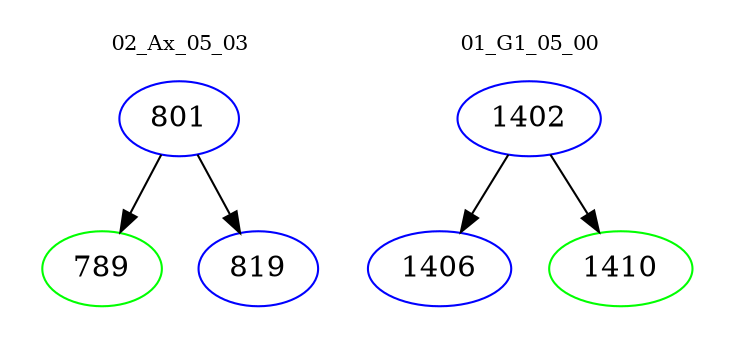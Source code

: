 digraph{
subgraph cluster_0 {
color = white
label = "02_Ax_05_03";
fontsize=10;
T0_801 [label="801", color="blue"]
T0_801 -> T0_789 [color="black"]
T0_789 [label="789", color="green"]
T0_801 -> T0_819 [color="black"]
T0_819 [label="819", color="blue"]
}
subgraph cluster_1 {
color = white
label = "01_G1_05_00";
fontsize=10;
T1_1402 [label="1402", color="blue"]
T1_1402 -> T1_1406 [color="black"]
T1_1406 [label="1406", color="blue"]
T1_1402 -> T1_1410 [color="black"]
T1_1410 [label="1410", color="green"]
}
}
